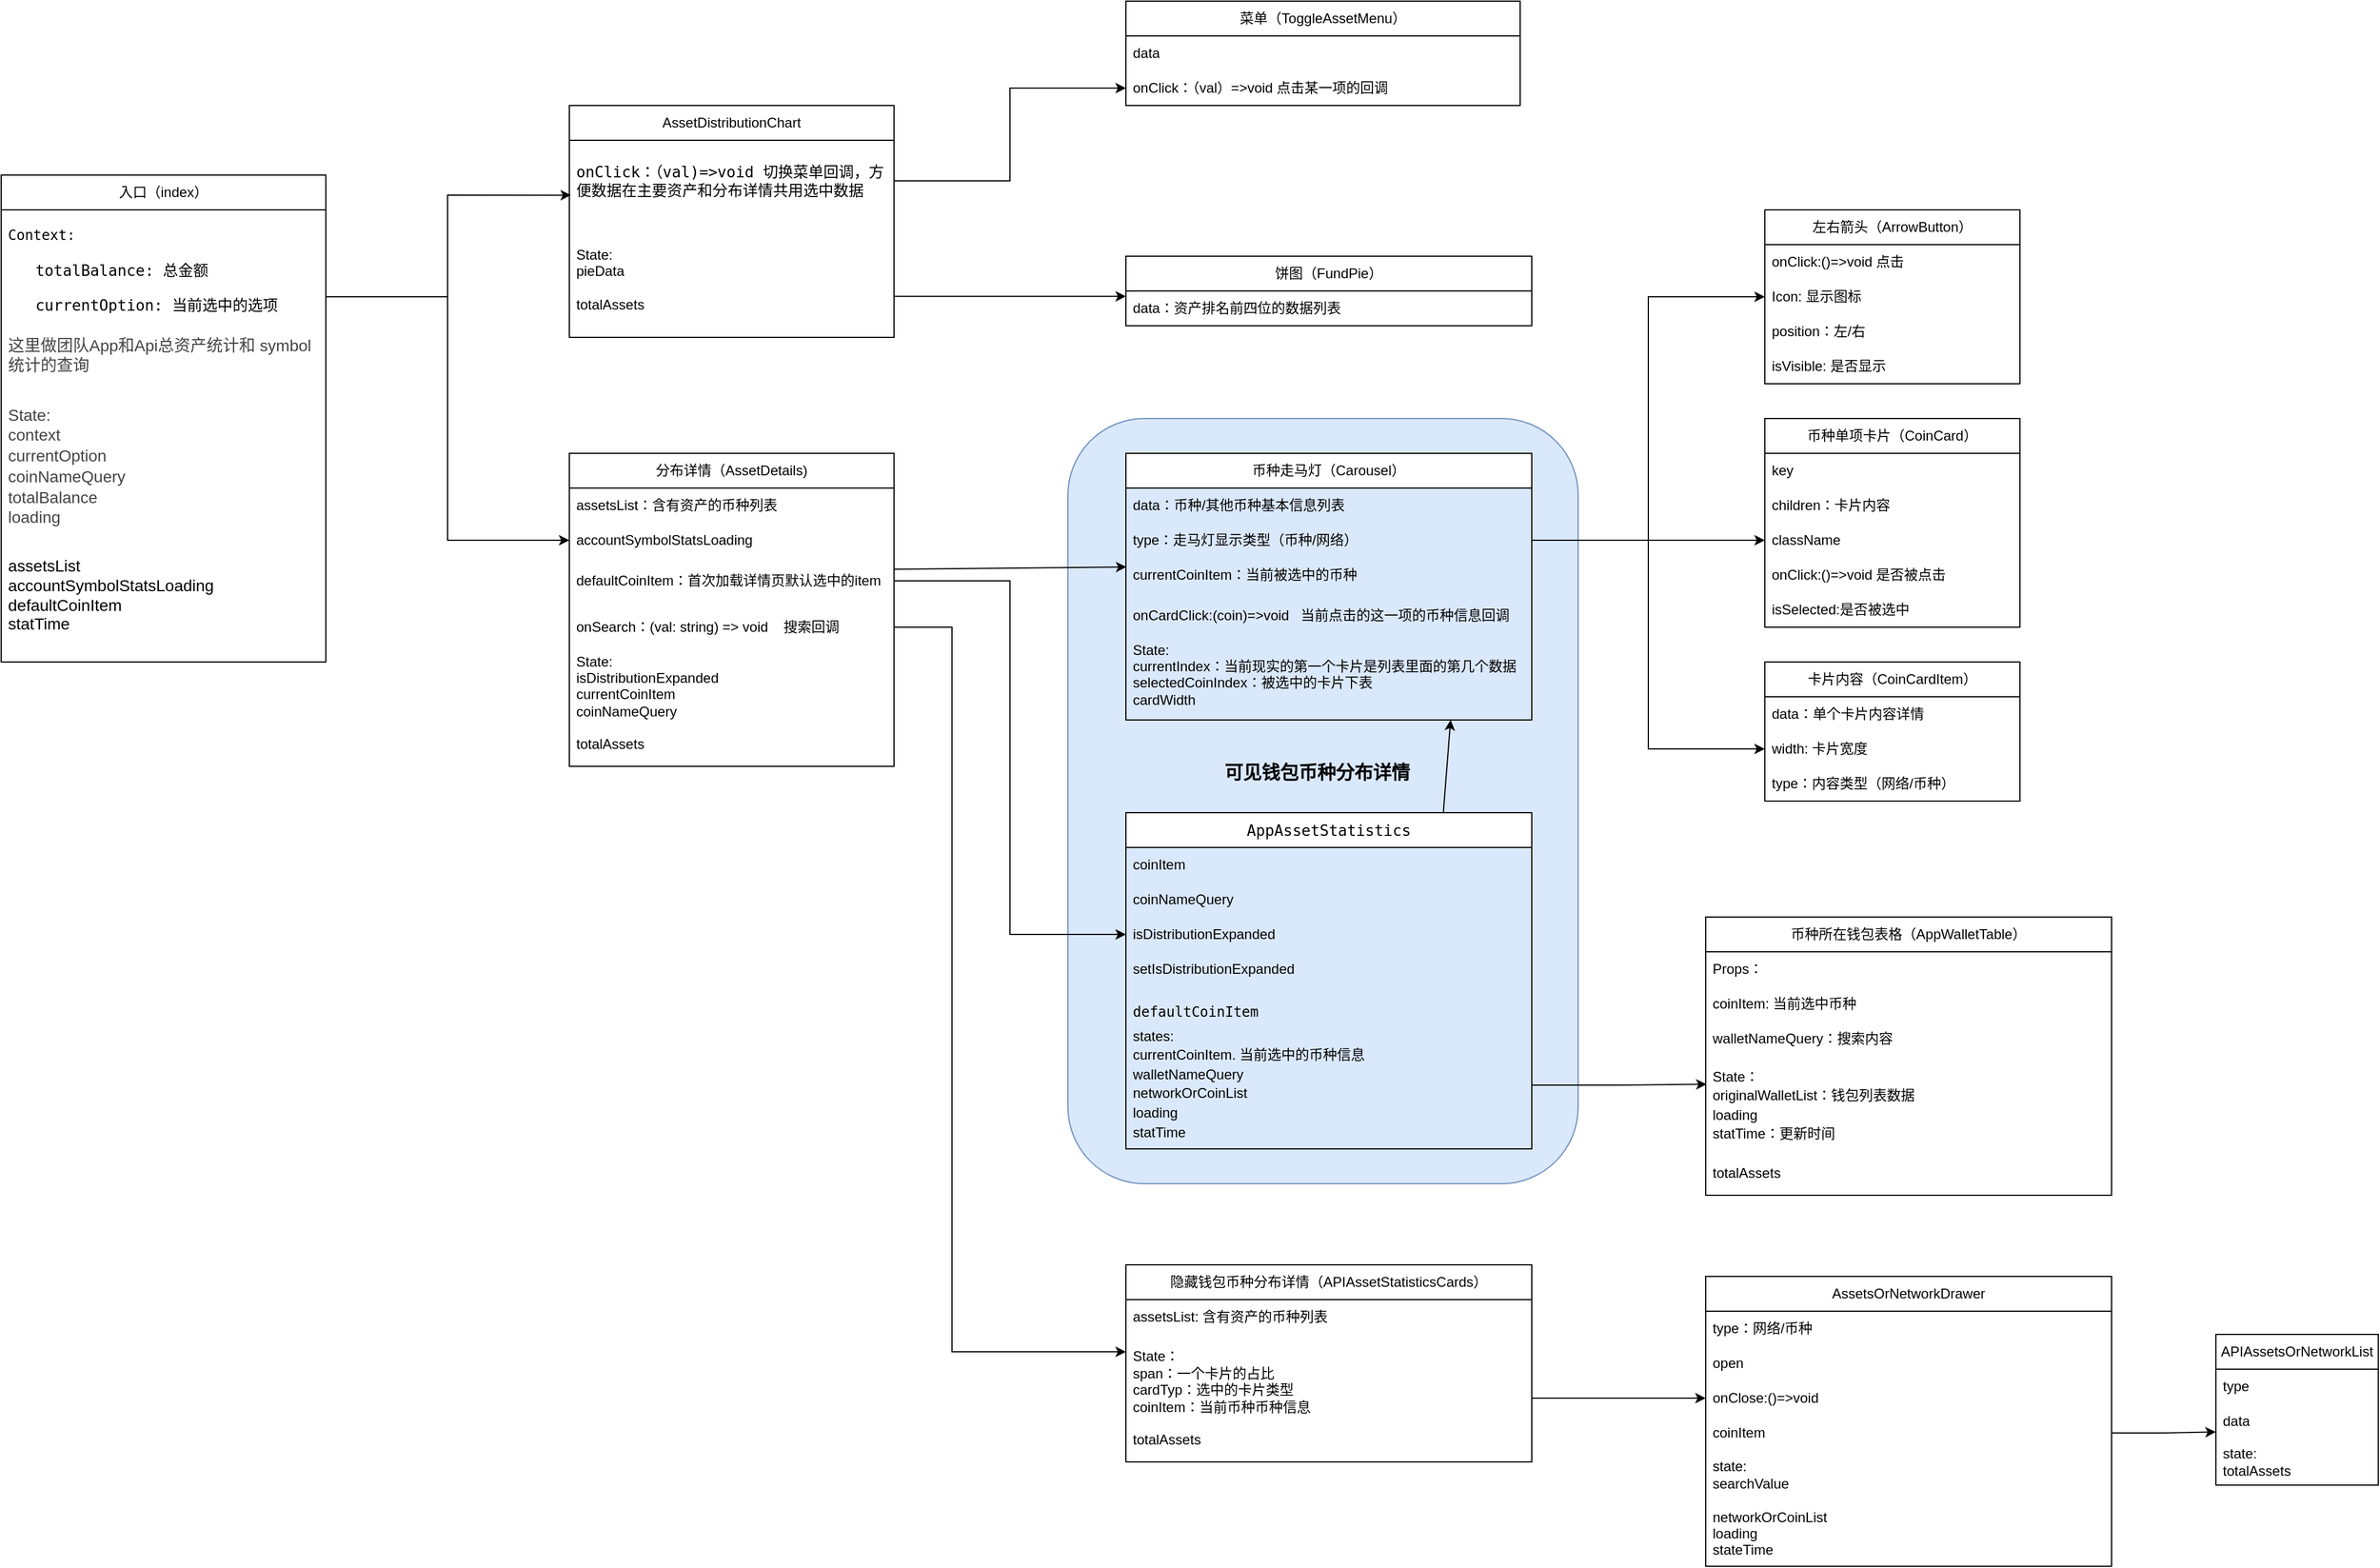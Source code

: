 <mxfile version="25.0.3">
  <diagram name="第 1 页" id="jlFaa8lIrXFHTDskXryA">
    <mxGraphModel dx="1355" dy="1413" grid="1" gridSize="10" guides="1" tooltips="1" connect="1" arrows="1" fold="1" page="1" pageScale="1" pageWidth="827" pageHeight="1169" math="0" shadow="0">
      <root>
        <mxCell id="0" />
        <mxCell id="1" parent="0" />
        <mxCell id="P4U7ozT1BsUMLbKOItGa-80" value="" style="rounded=1;whiteSpace=wrap;html=1;fillColor=#dae8fc;strokeColor=#6c8ebf;movable=0;resizable=0;rotatable=0;deletable=0;editable=0;locked=1;connectable=0;" vertex="1" parent="1">
          <mxGeometry x="640" y="200" width="440" height="660" as="geometry" />
        </mxCell>
        <mxCell id="P4U7ozT1BsUMLbKOItGa-3" value="分布详情（AssetDetails)" style="swimlane;fontStyle=0;childLayout=stackLayout;horizontal=1;startSize=30;horizontalStack=0;resizeParent=1;resizeParentMax=0;resizeLast=0;collapsible=1;marginBottom=0;whiteSpace=wrap;html=1;movable=1;resizable=1;rotatable=1;deletable=1;editable=1;locked=0;connectable=1;" vertex="1" parent="1">
          <mxGeometry x="210" y="230" width="280" height="270" as="geometry" />
        </mxCell>
        <mxCell id="P4U7ozT1BsUMLbKOItGa-4" value="assetsList：含有资产的币种列表" style="text;strokeColor=none;fillColor=none;align=left;verticalAlign=middle;spacingLeft=4;spacingRight=4;overflow=hidden;points=[[0,0.5],[1,0.5]];portConstraint=eastwest;rotatable=1;whiteSpace=wrap;html=1;movable=1;resizable=1;deletable=1;editable=1;locked=0;connectable=1;" vertex="1" parent="P4U7ozT1BsUMLbKOItGa-3">
          <mxGeometry y="30" width="280" height="30" as="geometry" />
        </mxCell>
        <mxCell id="P4U7ozT1BsUMLbKOItGa-5" value="accountSymbolStatsLoading" style="text;strokeColor=none;fillColor=none;align=left;verticalAlign=middle;spacingLeft=4;spacingRight=4;overflow=hidden;points=[[0,0.5],[1,0.5]];portConstraint=eastwest;rotatable=1;whiteSpace=wrap;html=1;movable=1;resizable=1;deletable=1;editable=1;locked=0;connectable=1;" vertex="1" parent="P4U7ozT1BsUMLbKOItGa-3">
          <mxGeometry y="60" width="280" height="30" as="geometry" />
        </mxCell>
        <mxCell id="P4U7ozT1BsUMLbKOItGa-10" value="defaultCoinItem：首次加载详情页默认选中的item" style="text;strokeColor=none;fillColor=none;align=left;verticalAlign=middle;spacingLeft=4;spacingRight=4;overflow=hidden;points=[[0,0.5],[1,0.5]];portConstraint=eastwest;rotatable=1;whiteSpace=wrap;html=1;container=1;movable=1;resizable=1;deletable=1;editable=1;locked=0;connectable=1;" vertex="1" parent="P4U7ozT1BsUMLbKOItGa-3">
          <mxGeometry y="90" width="280" height="40" as="geometry">
            <mxRectangle y="90" width="280" height="30" as="alternateBounds" />
          </mxGeometry>
        </mxCell>
        <mxCell id="P4U7ozT1BsUMLbKOItGa-6" value="onSearch：(val: string) =&amp;gt; void&amp;nbsp; &amp;nbsp; 搜索回调" style="text;strokeColor=none;fillColor=none;align=left;verticalAlign=middle;spacingLeft=4;spacingRight=4;overflow=hidden;points=[[0,0.5],[1,0.5]];portConstraint=eastwest;rotatable=1;whiteSpace=wrap;html=1;movable=1;resizable=1;deletable=1;editable=1;locked=0;connectable=1;" vertex="1" parent="P4U7ozT1BsUMLbKOItGa-3">
          <mxGeometry y="130" width="280" height="40" as="geometry" />
        </mxCell>
        <mxCell id="P4U7ozT1BsUMLbKOItGa-95" value="State:&lt;div&gt;isDistributionExpanded&lt;/div&gt;&lt;div&gt;currentCoinItem&lt;/div&gt;&lt;div&gt;coinNameQuery&lt;/div&gt;&lt;div&gt;&lt;br&gt;&lt;/div&gt;&lt;div&gt;totalAssets&lt;/div&gt;&lt;div&gt;&lt;br&gt;&lt;/div&gt;" style="text;strokeColor=none;fillColor=none;align=left;verticalAlign=middle;spacingLeft=4;spacingRight=4;overflow=hidden;points=[[0,0.5],[1,0.5]];portConstraint=eastwest;rotatable=1;whiteSpace=wrap;html=1;movable=1;resizable=1;deletable=1;editable=1;locked=0;connectable=1;" vertex="1" parent="P4U7ozT1BsUMLbKOItGa-3">
          <mxGeometry y="170" width="280" height="100" as="geometry" />
        </mxCell>
        <mxCell id="P4U7ozT1BsUMLbKOItGa-18" value="币种走马灯（Carousel）" style="swimlane;fontStyle=0;childLayout=stackLayout;horizontal=1;startSize=30;horizontalStack=0;resizeParent=1;resizeParentMax=0;resizeLast=0;collapsible=1;marginBottom=0;whiteSpace=wrap;html=1;movable=0;resizable=0;rotatable=0;deletable=0;editable=0;locked=1;connectable=0;" vertex="1" parent="1">
          <mxGeometry x="690" y="230" width="350" height="230" as="geometry" />
        </mxCell>
        <mxCell id="P4U7ozT1BsUMLbKOItGa-19" value="data：币种/其他币种基本信息列表" style="text;strokeColor=none;fillColor=none;align=left;verticalAlign=middle;spacingLeft=4;spacingRight=4;overflow=hidden;points=[[0,0.5],[1,0.5]];portConstraint=eastwest;rotatable=0;whiteSpace=wrap;html=1;movable=0;resizable=0;deletable=0;editable=0;locked=1;connectable=0;" vertex="1" parent="P4U7ozT1BsUMLbKOItGa-18">
          <mxGeometry y="30" width="350" height="30" as="geometry" />
        </mxCell>
        <mxCell id="P4U7ozT1BsUMLbKOItGa-20" value="type：走马灯显示类型（币种/网络）" style="text;strokeColor=none;fillColor=none;align=left;verticalAlign=middle;spacingLeft=4;spacingRight=4;overflow=hidden;points=[[0,0.5],[1,0.5]];portConstraint=eastwest;rotatable=0;whiteSpace=wrap;html=1;movable=0;resizable=0;deletable=0;editable=0;locked=1;connectable=0;" vertex="1" parent="P4U7ozT1BsUMLbKOItGa-18">
          <mxGeometry y="60" width="350" height="30" as="geometry" />
        </mxCell>
        <mxCell id="P4U7ozT1BsUMLbKOItGa-22" value="currentCoinItem：当前被选中的币种" style="text;strokeColor=none;fillColor=none;align=left;verticalAlign=middle;spacingLeft=4;spacingRight=4;overflow=hidden;points=[[0,0.5],[1,0.5]];portConstraint=eastwest;rotatable=0;whiteSpace=wrap;html=1;movable=0;resizable=0;deletable=0;editable=0;locked=1;connectable=0;" vertex="1" parent="P4U7ozT1BsUMLbKOItGa-18">
          <mxGeometry y="90" width="350" height="30" as="geometry" />
        </mxCell>
        <mxCell id="P4U7ozT1BsUMLbKOItGa-21" value="onCardClick:(coin)=&amp;gt;void&amp;nbsp; &amp;nbsp;当前点击的这一项的币种信息回调" style="text;strokeColor=none;fillColor=none;align=left;verticalAlign=middle;spacingLeft=4;spacingRight=4;overflow=hidden;points=[[0,0.5],[1,0.5]];portConstraint=eastwest;rotatable=0;whiteSpace=wrap;html=1;movable=0;resizable=0;deletable=0;editable=0;locked=1;connectable=0;" vertex="1" parent="P4U7ozT1BsUMLbKOItGa-18">
          <mxGeometry y="120" width="350" height="40" as="geometry" />
        </mxCell>
        <mxCell id="P4U7ozT1BsUMLbKOItGa-88" value="State:&lt;div&gt;currentIndex：当前现实的第一个卡片是列表里面的第几个数据&lt;/div&gt;&lt;div&gt;selectedCoinIndex：被选中的卡片下表&lt;/div&gt;&lt;div&gt;cardWidth&lt;/div&gt;&lt;div&gt;&lt;br&gt;&lt;/div&gt;&lt;div&gt;&lt;br&gt;&lt;/div&gt;" style="text;strokeColor=none;fillColor=none;align=left;verticalAlign=middle;spacingLeft=4;spacingRight=4;overflow=hidden;points=[[0,0.5],[1,0.5]];portConstraint=eastwest;rotatable=0;whiteSpace=wrap;html=1;movable=0;resizable=0;deletable=0;editable=0;locked=1;connectable=0;" vertex="1" parent="P4U7ozT1BsUMLbKOItGa-18">
          <mxGeometry y="160" width="350" height="70" as="geometry" />
        </mxCell>
        <mxCell id="P4U7ozT1BsUMLbKOItGa-23" value="饼图（FundPie）" style="swimlane;fontStyle=0;childLayout=stackLayout;horizontal=1;startSize=30;horizontalStack=0;resizeParent=1;resizeParentMax=0;resizeLast=0;collapsible=1;marginBottom=0;whiteSpace=wrap;html=1;" vertex="1" parent="1">
          <mxGeometry x="690" y="60" width="350" height="60" as="geometry" />
        </mxCell>
        <mxCell id="P4U7ozT1BsUMLbKOItGa-24" value="data：资产排名前四位的数据列表" style="text;strokeColor=none;fillColor=none;align=left;verticalAlign=middle;spacingLeft=4;spacingRight=4;overflow=hidden;points=[[0,0.5],[1,0.5]];portConstraint=eastwest;rotatable=0;whiteSpace=wrap;html=1;" vertex="1" parent="P4U7ozT1BsUMLbKOItGa-23">
          <mxGeometry y="30" width="350" height="30" as="geometry" />
        </mxCell>
        <mxCell id="P4U7ozT1BsUMLbKOItGa-27" value="币种单项卡片（CoinCard）" style="swimlane;fontStyle=0;childLayout=stackLayout;horizontal=1;startSize=30;horizontalStack=0;resizeParent=1;resizeParentMax=0;resizeLast=0;collapsible=1;marginBottom=0;whiteSpace=wrap;html=1;" vertex="1" parent="1">
          <mxGeometry x="1241" y="200" width="220" height="180" as="geometry" />
        </mxCell>
        <mxCell id="P4U7ozT1BsUMLbKOItGa-28" value="key" style="text;strokeColor=none;fillColor=none;align=left;verticalAlign=middle;spacingLeft=4;spacingRight=4;overflow=hidden;points=[[0,0.5],[1,0.5]];portConstraint=eastwest;rotatable=0;whiteSpace=wrap;html=1;" vertex="1" parent="P4U7ozT1BsUMLbKOItGa-27">
          <mxGeometry y="30" width="220" height="30" as="geometry" />
        </mxCell>
        <mxCell id="P4U7ozT1BsUMLbKOItGa-29" value="children：卡片内容" style="text;strokeColor=none;fillColor=none;align=left;verticalAlign=middle;spacingLeft=4;spacingRight=4;overflow=hidden;points=[[0,0.5],[1,0.5]];portConstraint=eastwest;rotatable=0;whiteSpace=wrap;html=1;" vertex="1" parent="P4U7ozT1BsUMLbKOItGa-27">
          <mxGeometry y="60" width="220" height="30" as="geometry" />
        </mxCell>
        <mxCell id="P4U7ozT1BsUMLbKOItGa-30" value="className" style="text;strokeColor=none;fillColor=none;align=left;verticalAlign=middle;spacingLeft=4;spacingRight=4;overflow=hidden;points=[[0,0.5],[1,0.5]];portConstraint=eastwest;rotatable=0;whiteSpace=wrap;html=1;" vertex="1" parent="P4U7ozT1BsUMLbKOItGa-27">
          <mxGeometry y="90" width="220" height="30" as="geometry" />
        </mxCell>
        <mxCell id="P4U7ozT1BsUMLbKOItGa-31" value="onClick:()=&amp;gt;void 是否被点击" style="text;strokeColor=none;fillColor=none;align=left;verticalAlign=middle;spacingLeft=4;spacingRight=4;overflow=hidden;points=[[0,0.5],[1,0.5]];portConstraint=eastwest;rotatable=0;whiteSpace=wrap;html=1;" vertex="1" parent="P4U7ozT1BsUMLbKOItGa-27">
          <mxGeometry y="120" width="220" height="30" as="geometry" />
        </mxCell>
        <mxCell id="P4U7ozT1BsUMLbKOItGa-32" value="isSelected:是否被选中" style="text;strokeColor=none;fillColor=none;align=left;verticalAlign=middle;spacingLeft=4;spacingRight=4;overflow=hidden;points=[[0,0.5],[1,0.5]];portConstraint=eastwest;rotatable=0;whiteSpace=wrap;html=1;" vertex="1" parent="P4U7ozT1BsUMLbKOItGa-27">
          <mxGeometry y="150" width="220" height="30" as="geometry" />
        </mxCell>
        <mxCell id="P4U7ozT1BsUMLbKOItGa-33" value="卡片内容（CoinCardItem）" style="swimlane;fontStyle=0;childLayout=stackLayout;horizontal=1;startSize=30;horizontalStack=0;resizeParent=1;resizeParentMax=0;resizeLast=0;collapsible=1;marginBottom=0;whiteSpace=wrap;html=1;" vertex="1" parent="1">
          <mxGeometry x="1241" y="410" width="220" height="120" as="geometry" />
        </mxCell>
        <mxCell id="P4U7ozT1BsUMLbKOItGa-34" value="data：单个卡片内容详情" style="text;strokeColor=none;fillColor=none;align=left;verticalAlign=middle;spacingLeft=4;spacingRight=4;overflow=hidden;points=[[0,0.5],[1,0.5]];portConstraint=eastwest;rotatable=0;whiteSpace=wrap;html=1;" vertex="1" parent="P4U7ozT1BsUMLbKOItGa-33">
          <mxGeometry y="30" width="220" height="30" as="geometry" />
        </mxCell>
        <mxCell id="P4U7ozT1BsUMLbKOItGa-35" value="width: 卡片宽度" style="text;strokeColor=none;fillColor=none;align=left;verticalAlign=middle;spacingLeft=4;spacingRight=4;overflow=hidden;points=[[0,0.5],[1,0.5]];portConstraint=eastwest;rotatable=0;whiteSpace=wrap;html=1;" vertex="1" parent="P4U7ozT1BsUMLbKOItGa-33">
          <mxGeometry y="60" width="220" height="30" as="geometry" />
        </mxCell>
        <mxCell id="P4U7ozT1BsUMLbKOItGa-36" value="type：内容类型（网络/币种）" style="text;strokeColor=none;fillColor=none;align=left;verticalAlign=middle;spacingLeft=4;spacingRight=4;overflow=hidden;points=[[0,0.5],[1,0.5]];portConstraint=eastwest;rotatable=0;whiteSpace=wrap;html=1;" vertex="1" parent="P4U7ozT1BsUMLbKOItGa-33">
          <mxGeometry y="90" width="220" height="30" as="geometry" />
        </mxCell>
        <mxCell id="P4U7ozT1BsUMLbKOItGa-37" value="左右箭头（ArrowButton）" style="swimlane;fontStyle=0;childLayout=stackLayout;horizontal=1;startSize=30;horizontalStack=0;resizeParent=1;resizeParentMax=0;resizeLast=0;collapsible=1;marginBottom=0;whiteSpace=wrap;html=1;" vertex="1" parent="1">
          <mxGeometry x="1241" y="20" width="220" height="150" as="geometry" />
        </mxCell>
        <mxCell id="P4U7ozT1BsUMLbKOItGa-38" value="onClick:()=&amp;gt;void 点击" style="text;strokeColor=none;fillColor=none;align=left;verticalAlign=middle;spacingLeft=4;spacingRight=4;overflow=hidden;points=[[0,0.5],[1,0.5]];portConstraint=eastwest;rotatable=0;whiteSpace=wrap;html=1;" vertex="1" parent="P4U7ozT1BsUMLbKOItGa-37">
          <mxGeometry y="30" width="220" height="30" as="geometry" />
        </mxCell>
        <mxCell id="P4U7ozT1BsUMLbKOItGa-39" value="Icon: 显示图标" style="text;strokeColor=none;fillColor=none;align=left;verticalAlign=middle;spacingLeft=4;spacingRight=4;overflow=hidden;points=[[0,0.5],[1,0.5]];portConstraint=eastwest;rotatable=0;whiteSpace=wrap;html=1;" vertex="1" parent="P4U7ozT1BsUMLbKOItGa-37">
          <mxGeometry y="60" width="220" height="30" as="geometry" />
        </mxCell>
        <mxCell id="P4U7ozT1BsUMLbKOItGa-40" value="position：左/右" style="text;strokeColor=none;fillColor=none;align=left;verticalAlign=middle;spacingLeft=4;spacingRight=4;overflow=hidden;points=[[0,0.5],[1,0.5]];portConstraint=eastwest;rotatable=0;whiteSpace=wrap;html=1;" vertex="1" parent="P4U7ozT1BsUMLbKOItGa-37">
          <mxGeometry y="90" width="220" height="30" as="geometry" />
        </mxCell>
        <mxCell id="P4U7ozT1BsUMLbKOItGa-41" value="isVisible: 是否显示" style="text;strokeColor=none;fillColor=none;align=left;verticalAlign=middle;spacingLeft=4;spacingRight=4;overflow=hidden;points=[[0,0.5],[1,0.5]];portConstraint=eastwest;rotatable=0;whiteSpace=wrap;html=1;" vertex="1" parent="P4U7ozT1BsUMLbKOItGa-37">
          <mxGeometry y="120" width="220" height="30" as="geometry" />
        </mxCell>
        <mxCell id="P4U7ozT1BsUMLbKOItGa-43" style="edgeStyle=orthogonalEdgeStyle;rounded=0;orthogonalLoop=1;jettySize=auto;html=1;entryX=0;entryY=0.5;entryDx=0;entryDy=0;" edge="1" parent="1">
          <mxGeometry relative="1" as="geometry">
            <mxPoint x="490" y="94.63" as="sourcePoint" />
            <mxPoint x="690" y="94.63" as="targetPoint" />
          </mxGeometry>
        </mxCell>
        <mxCell id="P4U7ozT1BsUMLbKOItGa-44" value="" style="endArrow=classic;html=1;rounded=0;entryX=0.001;entryY=0.267;entryDx=0;entryDy=0;entryPerimeter=0;" edge="1" parent="1" target="P4U7ozT1BsUMLbKOItGa-22">
          <mxGeometry width="50" height="50" relative="1" as="geometry">
            <mxPoint x="490" y="330" as="sourcePoint" />
            <mxPoint x="570" y="300" as="targetPoint" />
          </mxGeometry>
        </mxCell>
        <mxCell id="P4U7ozT1BsUMLbKOItGa-45" value="币种所在钱包表格（AppWalletTable）" style="swimlane;fontStyle=0;childLayout=stackLayout;horizontal=1;startSize=30;horizontalStack=0;resizeParent=1;resizeParentMax=0;resizeLast=0;collapsible=1;marginBottom=0;whiteSpace=wrap;html=1;movable=1;resizable=1;rotatable=1;deletable=1;editable=1;locked=0;connectable=1;" vertex="1" parent="1">
          <mxGeometry x="1190" y="630" width="350" height="240" as="geometry" />
        </mxCell>
        <mxCell id="P4U7ozT1BsUMLbKOItGa-84" value="Props：" style="text;strokeColor=none;fillColor=none;align=left;verticalAlign=middle;spacingLeft=4;spacingRight=4;overflow=hidden;points=[[0,0.5],[1,0.5]];portConstraint=eastwest;rotatable=1;whiteSpace=wrap;html=1;movable=1;resizable=1;deletable=1;editable=1;locked=0;connectable=1;" vertex="1" parent="P4U7ozT1BsUMLbKOItGa-45">
          <mxGeometry y="30" width="350" height="30" as="geometry" />
        </mxCell>
        <mxCell id="P4U7ozT1BsUMLbKOItGa-46" value="coinItem: 当前选中币种" style="text;strokeColor=none;fillColor=none;align=left;verticalAlign=middle;spacingLeft=4;spacingRight=4;overflow=hidden;points=[[0,0.5],[1,0.5]];portConstraint=eastwest;rotatable=1;whiteSpace=wrap;html=1;movable=1;resizable=1;deletable=1;editable=1;locked=0;connectable=1;" vertex="1" parent="P4U7ozT1BsUMLbKOItGa-45">
          <mxGeometry y="60" width="350" height="30" as="geometry" />
        </mxCell>
        <mxCell id="P4U7ozT1BsUMLbKOItGa-47" value="walletNameQuery：搜索内容" style="text;strokeColor=none;fillColor=none;align=left;verticalAlign=middle;spacingLeft=4;spacingRight=4;overflow=hidden;points=[[0,0.5],[1,0.5]];portConstraint=eastwest;rotatable=1;whiteSpace=wrap;html=1;movable=1;resizable=1;deletable=1;editable=1;locked=0;connectable=1;" vertex="1" parent="P4U7ozT1BsUMLbKOItGa-45">
          <mxGeometry y="90" width="350" height="30" as="geometry" />
        </mxCell>
        <mxCell id="P4U7ozT1BsUMLbKOItGa-83" value="State：&lt;div style=&quot;line-height: 140%;&quot;&gt;originalWalletList：钱包列表数据&lt;/div&gt;&lt;div style=&quot;line-height: 140%;&quot;&gt;loading&lt;/div&gt;&lt;div style=&quot;line-height: 140%;&quot;&gt;statTime：更新时间&lt;/div&gt;&lt;div style=&quot;line-height: 140%;&quot;&gt;&lt;br&gt;&lt;/div&gt;&lt;div style=&quot;line-height: 140%;&quot;&gt;totalAssets&lt;/div&gt;" style="text;strokeColor=none;fillColor=none;align=left;verticalAlign=middle;spacingLeft=4;spacingRight=4;overflow=hidden;points=[[0,0.5],[1,0.5]];portConstraint=eastwest;rotatable=1;whiteSpace=wrap;html=1;movable=1;resizable=1;deletable=1;editable=1;locked=0;connectable=1;" vertex="1" parent="P4U7ozT1BsUMLbKOItGa-45">
          <mxGeometry y="120" width="350" height="120" as="geometry" />
        </mxCell>
        <mxCell id="P4U7ozT1BsUMLbKOItGa-49" value="菜单（ToggleAssetMenu）" style="swimlane;fontStyle=0;childLayout=stackLayout;horizontal=1;startSize=30;horizontalStack=0;resizeParent=1;resizeParentMax=0;resizeLast=0;collapsible=1;marginBottom=0;whiteSpace=wrap;html=1;" vertex="1" parent="1">
          <mxGeometry x="690" y="-160" width="340" height="90" as="geometry" />
        </mxCell>
        <mxCell id="P4U7ozT1BsUMLbKOItGa-50" value="data" style="text;strokeColor=none;fillColor=none;align=left;verticalAlign=middle;spacingLeft=4;spacingRight=4;overflow=hidden;points=[[0,0.5],[1,0.5]];portConstraint=eastwest;rotatable=0;whiteSpace=wrap;html=1;" vertex="1" parent="P4U7ozT1BsUMLbKOItGa-49">
          <mxGeometry y="30" width="340" height="30" as="geometry" />
        </mxCell>
        <mxCell id="P4U7ozT1BsUMLbKOItGa-52" value="onClick：（val）=&amp;gt;void 点击某一项的回调" style="text;strokeColor=none;fillColor=none;align=left;verticalAlign=middle;spacingLeft=4;spacingRight=4;overflow=hidden;points=[[0,0.5],[1,0.5]];portConstraint=eastwest;rotatable=0;whiteSpace=wrap;html=1;" vertex="1" parent="P4U7ozT1BsUMLbKOItGa-49">
          <mxGeometry y="60" width="340" height="30" as="geometry" />
        </mxCell>
        <mxCell id="P4U7ozT1BsUMLbKOItGa-56" value="入口（index）" style="swimlane;fontStyle=0;childLayout=stackLayout;horizontal=1;startSize=30;horizontalStack=0;resizeParent=1;resizeParentMax=0;resizeLast=0;collapsible=1;marginBottom=0;whiteSpace=wrap;html=1;" vertex="1" parent="1">
          <mxGeometry x="-280" y="-10" width="280" height="420" as="geometry" />
        </mxCell>
        <mxCell id="P4U7ozT1BsUMLbKOItGa-57" value="&lt;pre style=&quot;text-align: center;&quot;&gt;Context:&lt;/pre&gt;" style="text;strokeColor=none;fillColor=none;align=left;verticalAlign=middle;spacingLeft=4;spacingRight=4;overflow=hidden;points=[[0,0.5],[1,0.5]];portConstraint=eastwest;rotatable=0;whiteSpace=wrap;html=1;" vertex="1" parent="P4U7ozT1BsUMLbKOItGa-56">
          <mxGeometry y="30" width="280" height="30" as="geometry" />
        </mxCell>
        <mxCell id="P4U7ozT1BsUMLbKOItGa-58" value="&lt;pre style=&quot;text-align: center;&quot;&gt;&lt;font face=&quot;JetBrains Mono, monospace&quot;&gt;&lt;span style=&quot;font-size: 13.067px;&quot;&gt;   totalBalance: 总金额&lt;/span&gt;&lt;/font&gt;&lt;/pre&gt;" style="text;strokeColor=none;fillColor=none;align=left;verticalAlign=middle;spacingLeft=4;spacingRight=4;overflow=hidden;points=[[0,0.5],[1,0.5]];portConstraint=eastwest;rotatable=0;whiteSpace=wrap;html=1;" vertex="1" parent="P4U7ozT1BsUMLbKOItGa-56">
          <mxGeometry y="60" width="280" height="30" as="geometry" />
        </mxCell>
        <mxCell id="P4U7ozT1BsUMLbKOItGa-64" value="&lt;pre style=&quot;text-align: center;&quot;&gt;&lt;font face=&quot;JetBrains Mono, monospace&quot;&gt;&lt;span style=&quot;font-size: 13.067px;&quot;&gt;   currentOption: 当前选中的选项&lt;/span&gt;&lt;/font&gt;&lt;/pre&gt;" style="text;strokeColor=none;fillColor=none;align=left;verticalAlign=middle;spacingLeft=4;spacingRight=4;overflow=hidden;points=[[0,0.5],[1,0.5]];portConstraint=eastwest;rotatable=0;whiteSpace=wrap;html=1;" vertex="1" parent="P4U7ozT1BsUMLbKOItGa-56">
          <mxGeometry y="90" width="280" height="30" as="geometry" />
        </mxCell>
        <mxCell id="P4U7ozT1BsUMLbKOItGa-59" value="&lt;p&gt;&lt;font style=&quot;font-size: 14px;&quot;&gt;&lt;span id=&quot;docs-internal-guid-6445ed89-7fff-29d2-e388-d4f5b30f36d2&quot;&gt;&lt;span style=&quot;font-family: Arial, sans-serif; color: rgb(67, 67, 67); background-color: transparent; font-variant-numeric: normal; font-variant-east-asian: normal; font-variant-alternates: normal; font-variant-position: normal; font-variant-emoji: normal; vertical-align: baseline; white-space-collapse: preserve;&quot;&gt;&lt;font style=&quot;&quot;&gt;这里做团队App和Api总资产统计和&lt;/font&gt;&lt;/span&gt;&lt;/span&gt;&lt;span style=&quot;background-color: transparent; color: rgb(67, 67, 67); font-family: Arial, sans-serif; white-space-collapse: preserve;&quot;&gt;&amp;nbsp;symbol 统计的查询&lt;/span&gt;&lt;/font&gt;&lt;/p&gt;" style="text;strokeColor=none;fillColor=none;align=left;verticalAlign=middle;spacingLeft=4;spacingRight=4;overflow=hidden;points=[[0,0.5],[1,0.5]];portConstraint=eastwest;rotatable=0;whiteSpace=wrap;html=1;" vertex="1" parent="P4U7ozT1BsUMLbKOItGa-56">
          <mxGeometry y="120" width="280" height="70" as="geometry" />
        </mxCell>
        <mxCell id="P4U7ozT1BsUMLbKOItGa-103" value="&lt;p style=&quot;line-height: 40%;&quot;&gt;&lt;font style=&quot;font-size: 14px; line-height: 40%;&quot; face=&quot;Arial, sans-serif&quot; color=&quot;#434343&quot;&gt;&lt;span style=&quot;white-space-collapse: preserve;&quot;&gt;State:&lt;/span&gt;&lt;/font&gt;&lt;/p&gt;&lt;p style=&quot;line-height: 40%;&quot;&gt;&lt;font style=&quot;font-size: 14px; line-height: 40%;&quot; face=&quot;Arial, sans-serif&quot; color=&quot;#434343&quot;&gt;&lt;span style=&quot;white-space-collapse: preserve;&quot;&gt;context&lt;/span&gt;&lt;/font&gt;&lt;/p&gt;&lt;p style=&quot;line-height: 40%;&quot;&gt;&lt;font style=&quot;font-size: 14px; line-height: 40%;&quot; face=&quot;Arial, sans-serif&quot; color=&quot;#434343&quot;&gt;&lt;span style=&quot;white-space-collapse: preserve;&quot;&gt;currentOption&lt;/span&gt;&lt;/font&gt;&lt;/p&gt;&lt;p style=&quot;line-height: 40%;&quot;&gt;&lt;font style=&quot;font-size: 14px; line-height: 40%;&quot; face=&quot;Arial, sans-serif&quot; color=&quot;#434343&quot;&gt;&lt;span style=&quot;white-space-collapse: preserve;&quot;&gt;coinNameQuery&lt;/span&gt;&lt;/font&gt;&lt;/p&gt;&lt;p style=&quot;line-height: 40%;&quot;&gt;&lt;font style=&quot;font-size: 14px; line-height: 40%;&quot; face=&quot;Arial, sans-serif&quot; color=&quot;#434343&quot;&gt;&lt;span style=&quot;white-space-collapse: preserve;&quot;&gt;totalBalance&lt;/span&gt;&lt;/font&gt;&lt;/p&gt;&lt;p style=&quot;line-height: 40%;&quot;&gt;&lt;font style=&quot;line-height: 40%; font-size: 14px;&quot; face=&quot;Arial, sans-serif&quot; color=&quot;#434343&quot;&gt;&lt;span style=&quot;white-space-collapse: preserve;&quot;&gt;loading&lt;/span&gt;&lt;/font&gt;&lt;/p&gt;&lt;p style=&quot;line-height: 40%;&quot;&gt;&lt;font style=&quot;font-size: 14px;&quot;&gt;&lt;br&gt;&lt;/font&gt;&lt;/p&gt;&lt;div&gt;&lt;font style=&quot;font-size: 14px;&quot;&gt;assetsList&lt;/font&gt;&lt;/div&gt;&lt;div&gt;&lt;font style=&quot;font-size: 14px;&quot;&gt;accountSymbolStatsLoading&lt;/font&gt;&lt;/div&gt;&lt;div&gt;&lt;font style=&quot;font-size: 14px;&quot;&gt;defaultCoinItem&lt;/font&gt;&lt;/div&gt;&lt;div&gt;&lt;span style=&quot;font-size: 14px; background-color: initial;&quot;&gt;statTime&lt;/span&gt;&lt;/div&gt;&lt;p style=&quot;line-height: 40%;&quot;&gt;&lt;font style=&quot;font-size: 14px; line-height: 40%;&quot;&gt;&lt;span style=&quot;color: rgba(0, 0, 0, 0); font-family: monospace; text-wrap-mode: nowrap;&quot;&gt;%3CmxGraphModel%3E%3Croot%3E%3CmxCell%20id%3D%220%22%2F%3E%3CmxCell%20id%3D%221%22%20parent%3D%220%22%2F%3E%3CmxCell%20id%3D%222%22%20value%3D%22%E5%85%A5%E5%8F%A3%EF%BC%88index%EF%BC%89%22%20style%3D%22swimlane%3BfontStyle%3D0%3BchildLayout%3DstackLayout%3Bhorizontal%3D1%3BstartSize%3D30%3BhorizontalStack%3D0%3BresizeParent%3D1%3BresizeParentMax%3D0%3BresizeLast%3D0%3Bcollapsible%3D1%3BmarginBottom%3D0%3BwhiteSpace%3Dwrap%3Bhtml%3D1%3B%22%20vertex%3D%221%22%20parent%3D%221%22%3E%3CmxGeometry%20x%3D%22-280%22%20y%3D%22130%22%20width%3D%22280%22%20height%3D%22340%22%20as%3D%22geometry%22%2F%3E%3C%2FmxCell%3E%3CmxCell%20id%3D%223%22%20value%3D%22%26lt%3Bpre%20style%3D%26quot%3Btext-align%3A%20center%3B%26quot%3B%26gt%3BContext%3A%26lt%3B%2Fpre%26gt%3B%22%20style%3D%22text%3BstrokeColor%3Dnone%3BfillColor%3Dnone%3Balign%3Dleft%3BverticalAlign%3Dmiddle%3BspacingLeft%3D4%3BspacingRight%3D4%3Boverflow%3Dhidden%3Bpoints%3D%5B%5B0%2C0.5%5D%2C%5B1%2C0.5%5D%5D%3BportConstraint%3Deastwest%3Brotatable%3D0%3BwhiteSpace%3Dwrap%3Bhtml%3D1%3B%22%20vertex%3D%221%22%20parent%3D%222%22%3E%3CmxGeometry%20y%3D%2230%22%20width%3D%22280%22%20height%3D%2230%22%20as%3D%22geometry%22%2F%3E%3C%2FmxCell%3E%3CmxCell%20id%3D%224%22%20value%3D%22%26lt%3Bpre%20style%3D%26quot%3Btext-align%3A%20center%3B%26quot%3B%26gt%3B%26lt%3Bfont%20face%3D%26quot%3BJetBrains%20Mono%2C%20monospace%26quot%3B%26gt%3B%26lt%3Bspan%20style%3D%26quot%3Bfont-size%3A%2013.067px%3B%26quot%3B%26gt%3B%20%20%20%20%20totalBalance%3A%20%E6%80%BB%E9%87%91%E9%A2%9D%26lt%3B%2Fspan%26gt%3B%26lt%3B%2Ffont%26gt%3B%26lt%3B%2Fpre%26gt%3B%22%20style%3D%22text%3BstrokeColor%3Dnone%3BfillColor%3Dnone%3Balign%3Dleft%3BverticalAlign%3Dmiddle%3BspacingLeft%3D4%3BspacingRight%3D4%3Boverflow%3Dhidden%3Bpoints%3D%5B%5B0%2C0.5%5D%2C%5B1%2C0.5%5D%5D%3BportConstraint%3Deastwest%3Brotatable%3D0%3BwhiteSpace%3Dwrap%3Bhtml%3D1%3B%22%20vertex%3D%221%22%20parent%3D%222%22%3E%3CmxGeometry%20y%3D%2260%22%20width%3D%22280%22%20height%3D%2230%22%20as%3D%22geometry%22%2F%3E%3C%2FmxCell%3E%3CmxCell%20id%3D%225%22%20value%3D%22%26lt%3Bpre%20style%3D%26quot%3Btext-align%3A%20center%3B%26quot%3B%26gt%3B%26lt%3Bfont%20face%3D%26quot%3BJetBrains%20Mono%2C%20monospace%26quot%3B%26gt%3B%26lt%3Bspan%20style%3D%26quot%3Bfont-size%3A%2013.067px%3B%26quot%3B%26gt%3B%20%20%20%20%20accountType%3A%20%E5%BD%93%E5%89%8D%E9%80%89%E4%B8%AD%E7%9A%84%E9%92%B1%E5%8C%85%E7%B1%BB%E5%9E%8B%26lt%3B%2Fspan%26gt%3B%26lt%3B%2Ffont%26gt%3B%26lt%3B%2Fpre%26gt%3B%22%20style%3D%22text%3BstrokeColor%3Dnone%3BfillColor%3Dnone%3Balign%3Dleft%3BverticalAlign%3Dmiddle%3BspacingLeft%3D4%3BspacingRight%3D4%3Boverflow%3Dhidden%3Bpoints%3D%5B%5B0%2C0.5%5D%2C%5B1%2C0.5%5D%5D%3BportConstraint%3Deastwest%3Brotatable%3D0%3BwhiteSpace%3Dwrap%3Bhtml%3D1%3B%22%20vertex%3D%221%22%20parent%3D%222%22%3E%3CmxGeometry%20y%3D%2290%22%20width%3D%22280%22%20height%3D%2230%22%20as%3D%22geometry%22%2F%3E%3C%2FmxCell%3E%3CmxCell%20id%3D%226%22%20value%3D%22%26lt%3Bp%26gt%3B%26lt%3Bfont%20style%3D%26quot%3Bfont-size%3A%2014px%3B%26quot%3B%26gt%3B%26lt%3Bspan%20id%3D%26quot%3Bdocs-internal-guid-6445ed89-7fff-29d2-e388-d4f5b30f36d2%26quot%3B%26gt%3B%26lt%3Bspan%20style%3D%26quot%3Bfont-family%3A%20Arial%2C%20sans-serif%3B%20color%3A%20rgb(67%2C%2067%2C%2067)%3B%20background-color%3A%20transparent%3B%20font-variant-numeric%3A%20normal%3B%20font-variant-east-asian%3A%20normal%3B%20font-variant-alternates%3A%20normal%3B%20font-variant-position%3A%20normal%3B%20font-variant-emoji%3A%20normal%3B%20vertical-align%3A%20baseline%3B%20white-space-collapse%3A%20preserve%3B%26quot%3B%26gt%3B%26lt%3Bfont%20style%3D%26quot%3B%26quot%3B%26gt%3B%E8%BF%99%E9%87%8C%E5%81%9A%E5%9B%A2%E9%98%9FApp%E5%92%8CApi%E6%80%BB%E8%B5%84%E4%BA%A7%E7%BB%9F%E8%AE%A1%E5%92%8C%26lt%3B%2Ffont%26gt%3B%26lt%3B%2Fspan%26gt%3B%26lt%3B%2Fspan%26gt%3B%26lt%3Bspan%20style%3D%26quot%3Bbackground-color%3A%20transparent%3B%20color%3A%20rgb(67%2C%2067%2C%2067)%3B%20font-family%3A%20Arial%2C%20sans-serif%3B%20white-space-collapse%3A%20preserve%3B%26quot%3B%26gt%3B%26amp%3Bnbsp%3Bsymbol%20%E7%BB%9F%E8%AE%A1%E7%9A%84%E6%9F%A5%E8%AF%A2%26lt%3B%2Fspan%26gt%3B%26lt%3B%2Ffont%26gt%3B%26lt%3B%2Fp%26gt%3B%22%20style%3D%22text%3BstrokeColor%3Dnone%3BfillColor%3Dnone%3Balign%3Dleft%3BverticalAlign%3Dmiddle%3BspacingLeft%3D4%3BspacingRight%3D4%3Boverflow%3Dhidden%3Bpoints%3D%5B%5B0%2C0.5%5D%2C%5B1%2C0.5%5D%5D%3BportConstraint%3Deastwest%3Brotatable%3D0%3BwhiteSpace%3Dwrap%3Bhtml%3D1%3B%22%20vertex%3D%221%22%20parent%3D%222%22%3E%3CmxGeometry%20y%3D%22120%22%20width%3D%22280%22%20height%3D%2270%22%20as%3D%22geometry%22%2F%3E%3C%2FmxCell%3E%3CmxCell%20id%3D%227%22%20value%3D%22%26lt%3Bp%26gt%3B%26lt%3Bfont%20face%3D%26quot%3BArial%2C%20sans-serif%26quot%3B%20color%3D%26quot%3B%23434343%26quot%3B%26gt%3B%26lt%3Bspan%20style%3D%26quot%3Bfont-size%3A%2014px%3B%20white-space-collapse%3A%20preserve%3B%26quot%3B%26gt%3BState%3A%26lt%3B%2Fspan%26gt%3B%26lt%3B%2Ffont%26gt%3B%26lt%3B%2Fp%26gt%3B%26lt%3Bp%26gt%3B%26lt%3Bfont%20face%3D%26quot%3BArial%2C%20sans-serif%26quot%3B%20color%3D%26quot%3B%23434343%26quot%3B%26gt%3B%26lt%3Bspan%20style%3D%26quot%3Bfont-size%3A%2014px%3B%20white-space-collapse%3A%20preserve%3B%26quot%3B%26gt%3Bcontext%26lt%3B%2Fspan%26gt%3B%26lt%3B%2Ffont%26gt%3B%26lt%3B%2Fp%26gt%3B%26lt%3Bp%26gt%3B%26lt%3Bfont%20face%3D%26quot%3BArial%2C%20sans-serif%26quot%3B%20color%3D%26quot%3B%23434343%26quot%3B%26gt%3B%26lt%3Bspan%20style%3D%26quot%3Bfont-size%3A%2014px%3B%20white-space-collapse%3A%20preserve%3B%26quot%3B%26gt%3BcurrentOption%26lt%3B%2Fspan%26gt%3B%26lt%3B%2Ffont%26gt%3B%26lt%3B%2Fp%26gt%3B%26lt%3Bp%26gt%3B%26lt%3Bfont%20face%3D%26quot%3BArial%2C%20sans-serif%26quot%3B%20color%3D%26quot%3B%23434343%26quot%3B%26gt%3B%26lt%3Bspan%20style%3D%26quot%3Bfont-size%3A%2014px%3B%20white-space-collapse%3A%20preserve%3B%26quot%3B%26gt%3BcoinNameQuery%26lt%3B%2Fspan%26gt%3B%26lt%3B%2Ffont%26gt%3B%26lt%3B%2Fp%26gt%3B%26lt%3Bp%26gt%3B%26lt%3Bfont%20face%3D%26quot%3BArial%2C%20sans-serif%26quot%3B%20color%3D%26quot%3B%23434343%26quot%3B%26gt%3B%26lt%3Bspan%20style%3D%26quot%3Bfont-size%3A%2014px%3B%20white-space-collapse%3A%20preserve%3B%26quot%3B%26gt%3B%26lt%3Bbr%26gt%3B%26lt%3B%2Fspan%26gt%3B%26lt%3B%2Ffont%26gt%3B%26lt%3B%2Fp%26gt%3B%22%20style%3D%22text%3BstrokeColor%3Dnone%3BfillColor%3Dnone%3Balign%3Dleft%3BverticalAlign%3Dmiddle%3BspacingLeft%3D4%3BspacingRight%3D4%3Boverflow%3Dhidden%3Bpoints%3D%5B%5B0%2C0.5%5D%2C%5B1%2C0.5%5D%5D%3BportConstraint%3Deastwest%3Brotatable%3D0%3BwhiteSpace%3Dwrap%3Bhtml%3D1%3B%22%20vertex%3D%221%22%20parent%3D%222%22%3E%3CmxGeometry%20y%3D%22190%22%20width%3D%22280%22%20height%3D%22150%22%20as%3D%22geometry%22%2F%3E%3C%2FmxCell%3E%3C%2Froot%3E%3C%2FmxGraphModel%3E&lt;/span&gt;&lt;font face=&quot;Arial, sans-serif&quot; color=&quot;#434343&quot;&gt;&lt;span style=&quot;white-space-collapse: preserve;&quot;&gt;&lt;/span&gt;&lt;/font&gt;&lt;span style=&quot;color: rgba(0, 0, 0, 0); font-family: monospace; text-wrap-mode: nowrap; background-color: initial;&quot;&gt;%3CmxGraphModel%3E%3Croot%3E%3CmxCell%20id%3D%220%22%2F%3E%3CmxCell%20id%3D%221%22%20parent%3D%220%22%2F%3E%3CmxCell%20id%3D%222%22%20value%3D%22%E5%85%A5%E5%8F%A3%EF%BC%88index%EF%BC%89%22%20style%3D%22swimlane%3BfontStyle%3D0%3BchildLayout%3DstackLayout%3Bhorizontal%3D1%3BstartSize%3D30%3BhorizontalStack%3D0%3BresizeParent%3D1%3BresizeParentMax%3D0%3BresizeLast%3D0%3Bcollapsible%3D1%3BmarginBottom%3D0%3BwhiteSpace%3Dwrap%3Bhtml%3D1%3B%22%20vertex%3D%221%22%20parent%3D%221%22%3E%3CmxGeometry%20x%3D%22-280%22%20y%3D%22130%22%20width%3D%22280%22%20height%3D%22340%22%20as%3D%22geometry%22%2F%3E%3C%2FmxCell%3E%3CmxCell%20id%3D%223%22%20value%3D%22%26lt%3Bpre%20style%3D%26quot%3Btext-align%3A%20center%3B%26quot%3B%26gt%3BContext%3A%26lt%3B%2Fpre%26gt%3B%22%20style%3D%22text%3BstrokeColor%3Dnone%3BfillColor%3Dnone%3Balign%3Dleft%3BverticalAlign%3Dmiddle%3BspacingLeft%3D4%3BspacingRight%3D4%3Boverflow%3Dhidden%3Bpoints%3D%5B%5B0%2C0.5%5D%2C%5B1%2C0.5%5D%5D%3BportConstraint%3Deastwest%3Brotatable%3D0%3BwhiteSpace%3Dwrap%3Bhtml%3D1%3B%22%20vertex%3D%221%22%20parent%3D%222%22%3E%3CmxGeometry%20y%3D%2230%22%20width%3D%22280%22%20height%3D%2230%22%20as%3D%22geometry%22%2F%3E%3C%2FmxCell%3E%3CmxCell%20id%3D%224%22%20value%3D%22%26lt%3Bpre%20style%3D%26quot%3Btext-align%3A%20center%3B%26quot%3B%26gt%3B%26lt%3Bfont%20face%3D%26quot%3BJetBrains%20Mono%2C%20monospace%26quot%3B%26gt%3B%26lt%3Bspan%20style%3D%26quot%3Bfont-size%3A%2013.067px%3B%26quot%3B%26gt%3B%20%20%20%20%20totalBalance%3A%20%E6%80%BB%E9%87%91%E9%A2%9D%26lt%3B%2Fspan%26gt%3B%26lt%3B%2Ffont%26gt%3B%26lt%3B%2Fpre%26gt%3B%22%20style%3D%22text%3BstrokeColor%3Dnone%3BfillColor%3Dnone%3Balign%3Dleft%3BverticalAlign%3Dmiddle%3BspacingLeft%3D4%3BspacingRight%3D4%3Boverflow%3Dhidden%3Bpoints%3D%5B%5B0%2C0.5%5D%2C%5B1%2C0.5%5D%5D%3BportConstraint%3Deastwest%3Brotatable%3D0%3BwhiteSpace%3Dwrap%3Bhtml%3D1%3B%22%20vertex%3D%221%22%20parent%3D%222%22%3E%3CmxGeometry%20y%3D%2260%22%20width%3D%22280%22%20height%3D%2230%22%20as%3D%22geometry%22%2F%3E%3C%2FmxCell%3E%3CmxCell%20id%3D%225%22%20value%3D%22%26lt%3Bpre%20style%3D%26quot%3Btext-align%3A%20center%3B%26quot%3B%26gt%3B%26lt%3Bfont%20face%3D%26quot%3BJetBrains%20Mono%2C%20monospace%26quot%3B%26gt%3B%26lt%3Bspan%20style%3D%26quot%3Bfont-size%3A%2013.067px%3B%26quot%3B%26gt%3B%20%20%20%20%20accountType%3A%20%E5%BD%93%E5%89%8D%E9%80%89%E4%B8%AD%E7%9A%84%E9%92%B1%E5%8C%85%E7%B1%BB%E5%9E%8B%26lt%3B%2Fspan%26gt%3B%26lt%3B%2Ffont%26gt%3B%26lt%3B%2Fpre%26gt%3B%22%20style%3D%22text%3BstrokeColor%3Dnone%3BfillColor%3Dnone%3Balign%3Dleft%3BverticalAlign%3Dmiddle%3BspacingLeft%3D4%3BspacingRight%3D4%3Boverflow%3Dhidden%3Bpoints%3D%5B%5B0%2C0.5%5D%2C%5B1%2C0.5%5D%5D%3BportConstraint%3Deastwest%3Brotatable%3D0%3BwhiteSpace%3Dwrap%3Bhtml%3D1%3B%22%20vertex%3D%221%22%20parent%3D%222%22%3E%3CmxGeometry%20y%3D%2290%22%20width%3D%22280%22%20height%3D%2230%22%20as%3D%22geometry%22%2F%3E%3C%2FmxCell%3E%3CmxCell%20id%3D%226%22%20value%3D%22%26lt%3Bp%26gt%3B%26lt%3Bfont%20style%3D%26quot%3Bfont-size%3A%2014px%3B%26quot%3B%26gt%3B%26lt%3Bspan%20id%3D%26quot%3Bdocs-internal-guid-6445ed89-7fff-29d2-e388-d4f5b30f36d2%26quot%3B%26gt%3B%26lt%3Bspan%20style%3D%26quot%3Bfont-family%3A%20Arial%2C%20sans-serif%3B%20color%3A%20rgb(67%2C%2067%2C%2067)%3B%20background-color%3A%20transparent%3B%20font-variant-numeric%3A%20normal%3B%20font-variant-east-asian%3A%20normal%3B%20font-variant-alternates%3A%20normal%3B%20font-variant-position%3A%20normal%3B%20font-variant-emoji%3A%20normal%3B%20vertical-align%3A%20baseline%3B%20white-space-collapse%3A%20preserve%3B%26quot%3B%26gt%3B%26lt%3Bfont%20style%3D%26quot%3B%26quot%3B%26gt%3B%E8%BF%99%E9%87%8C%E5%81%9A%E5%9B%A2%E9%98%9FApp%E5%92%8CApi%E6%80%BB%E8%B5%84%E4%BA%A7%E7%BB%9F%E8%AE%A1%E5%92%8C%26lt%3B%2Ffont%26gt%3B%26lt%3B%2Fspan%26gt%3B%26lt%3B%2Fspan%26gt%3B%26lt%3Bspan%20style%3D%26quot%3Bbackground-color%3A%20transparent%3B%20color%3A%20rgb(67%2C%2067%2C%2067)%3B%20font-family%3A%20Arial%2C%20sans-serif%3B%20white-space-collapse%3A%20preserve%3B%26quot%3B%26gt%3B%26amp%3Bnbsp%3Bsymbol%20%E7%BB%9F%E8%AE%A1%E7%9A%84%E6%9F%A5%E8%AF%A2%26lt%3B%2Fspan%26gt%3B%26lt%3B%2Ffont%26gt%3B%26lt%3B%2Fp%26gt%3B%22%20style%3D%22text%3BstrokeColor%3Dnone%3BfillColor%3Dnone%3Balign%3Dleft%3BverticalAlign%3Dmiddle%3BspacingLeft%3D4%3BspacingRight%3D4%3Boverflow%3Dhidden%3Bpoints%3D%5B%5B0%2C0.5%5D%2C%5B1%2C0.5%5D%5D%3BportConstraint%3Deastwest%3Brotatable%3D0%3BwhiteSpace%3Dwrap%3Bhtml%3D1%3B%22%20vertex%3D%221%22%20parent%3D%222%22%3E%3CmxGeometry%20y%3D%22120%22%20width%3D%22280%22%20height%3D%2270%22%20as%3D%22geometry%22%2F%3E%3C%2FmxCell%3E%3CmxCell%20id%3D%227%22%20value%3D%22%26lt%3Bp%26gt%3B%26lt%3Bfont%20face%3D%26quot%3BArial%2C%20sans-serif%26quot%3B%20color%3D%26quot%3B%23434343%26quot%3B%26gt%3B%26lt%3Bspan%20style%3D%26quot%3Bfont-size%3A%2014px%3B%20white-space-collapse%3A%20preserve%3B%26quot%3B%26gt%3BState%3A%26lt%3B%2Fspan%26gt%3B%26lt%3B%2Ffont%26gt%3B%26lt%3B%2Fp%26gt%3B%26lt%3Bp%26gt%3B%26lt%3Bfont%20face%3D%26quot%3BArial%2C%20sans-serif%26quot%3B%20color%3D%26quot%3B%23434343%26quot%3B%26gt%3B%26lt%3Bspan%20style%3D%26quot%3Bfont-size%3A%2014px%3B%20white-space-collapse%3A%20preserve%3B%26quot%3B%26gt%3Bcontext%26lt%3B%2Fspan%26gt%3B%26lt%3B%2Ffont%26gt%3B%26lt%3B%2Fp%26gt%3B%26lt%3Bp%26gt%3B%26lt%3Bfont%20face%3D%26quot%3BArial%2C%20sans-serif%26quot%3B%20color%3D%26quot%3B%23434343%26quot%3B%26gt%3B%26lt%3Bspan%20style%3D%26quot%3Bfont-size%3A%2014px%3B%20white-space-collapse%3A%20preserve%3B%26quot%3B%26gt%3BcurrentOption%26lt%3B%2Fspan%26gt%3B%26lt%3B%2Ffont%26gt%3B%26lt%3B%2Fp%26gt%3B%26lt%3Bp%26gt%3B%26lt%3Bfont%20face%3D%26quot%3BArial%2C%20sans-serif%26quot%3B%20color%3D%26quot%3B%23434343%26quot%3B%26gt%3B%26lt%3Bspan%20style%3D%26quot%3Bfont-size%3A%2014px%3B%20white-space-collapse%3A%20preserve%3B%26quot%3B%26gt%3BcoinNameQuery%26lt%3B%2Fspan%26gt%3B%26lt%3B%2Ffont%26gt%3B%26lt%3B%2Fp%26gt%3B%26lt%3Bp%26gt%3B%26lt%3Bfont%20face%3D%26quot%3BArial%2C%20sans-serif%26quot%3B%20color%3D%26quot%3B%23434343%26quot%3B%26gt%3B%26lt%3Bspan%20style%3D%26quot%3Bfont-size%3A%2014px%3B%20white-space-collapse%3A%20preserve%3B%26quot%3B%26gt%3B%26lt%3Bbr%26gt%3B%26lt%3B%2Fspan%26gt%3B%26lt%3B%2Ffont%26gt%3B%26lt%3B%2Fp%26gt%3B%22%20style%3D%22text%3BstrokeColor%3Dnone%3BfillColor%3Dnone%3Balign%3Dleft%3BverticalAlign%3Dmiddle%3BspacingLeft%3D4%3BspacingRight%3D4%3Boverflow%3Dhidden%3Bpoints%3D%5B%5B0%2C0.5%5D%2C%5B1%2C0.5%5D%5D%3BportConstraint%3Deastwest%3Brotatable%3D0%3BwhiteSpace%3Dwrap%3Bhtml%3D1%3B%22%20vertex%3D%221%22%20parent%3D%222%22%3E%3CmxGeometry%20y%3D%22190%22%20width%3D%22280%22%20height%3D%22150%22%20as%3D%22geometry%22%2F%3E%3C%2FmxCell%3E%3C%2Froot%3E%3C%2FmxGraphModel%3E&lt;/span&gt;&lt;/font&gt;&lt;/p&gt;" style="text;strokeColor=none;fillColor=none;align=left;verticalAlign=middle;spacingLeft=4;spacingRight=4;overflow=hidden;points=[[0,0.5],[1,0.5]];portConstraint=eastwest;rotatable=0;whiteSpace=wrap;html=1;" vertex="1" parent="P4U7ozT1BsUMLbKOItGa-56">
          <mxGeometry y="190" width="280" height="230" as="geometry" />
        </mxCell>
        <mxCell id="P4U7ozT1BsUMLbKOItGa-71" style="edgeStyle=orthogonalEdgeStyle;rounded=0;orthogonalLoop=1;jettySize=auto;html=1;exitX=1;exitY=0.5;exitDx=0;exitDy=0;entryX=0;entryY=0.5;entryDx=0;entryDy=0;" edge="1" parent="1" source="P4U7ozT1BsUMLbKOItGa-20" target="P4U7ozT1BsUMLbKOItGa-39">
          <mxGeometry relative="1" as="geometry" />
        </mxCell>
        <mxCell id="P4U7ozT1BsUMLbKOItGa-72" style="edgeStyle=orthogonalEdgeStyle;rounded=0;orthogonalLoop=1;jettySize=auto;html=1;exitX=1;exitY=0.5;exitDx=0;exitDy=0;entryX=0;entryY=0.5;entryDx=0;entryDy=0;" edge="1" parent="1" source="P4U7ozT1BsUMLbKOItGa-20" target="P4U7ozT1BsUMLbKOItGa-30">
          <mxGeometry relative="1" as="geometry">
            <mxPoint x="1180" y="310" as="targetPoint" />
          </mxGeometry>
        </mxCell>
        <mxCell id="P4U7ozT1BsUMLbKOItGa-74" style="edgeStyle=orthogonalEdgeStyle;rounded=0;orthogonalLoop=1;jettySize=auto;html=1;exitX=1;exitY=0.5;exitDx=0;exitDy=0;" edge="1" parent="1" source="P4U7ozT1BsUMLbKOItGa-20" target="P4U7ozT1BsUMLbKOItGa-35">
          <mxGeometry relative="1" as="geometry" />
        </mxCell>
        <mxCell id="P4U7ozT1BsUMLbKOItGa-75" style="edgeStyle=orthogonalEdgeStyle;rounded=0;orthogonalLoop=1;jettySize=auto;html=1;exitX=1;exitY=0.5;exitDx=0;exitDy=0;entryX=0;entryY=0.5;entryDx=0;entryDy=0;" edge="1" parent="1" source="P4U7ozT1BsUMLbKOItGa-10" target="P4U7ozT1BsUMLbKOItGa-113">
          <mxGeometry relative="1" as="geometry">
            <mxPoint x="690" y="710" as="targetPoint" />
          </mxGeometry>
        </mxCell>
        <mxCell id="P4U7ozT1BsUMLbKOItGa-76" value="隐藏钱包币种分布详情（APIAssetStatisticsCards）" style="swimlane;fontStyle=0;childLayout=stackLayout;horizontal=1;startSize=30;horizontalStack=0;resizeParent=1;resizeParentMax=0;resizeLast=0;collapsible=1;marginBottom=0;whiteSpace=wrap;html=1;" vertex="1" parent="1">
          <mxGeometry x="690" y="930" width="350" height="170" as="geometry" />
        </mxCell>
        <mxCell id="P4U7ozT1BsUMLbKOItGa-77" value="assetsList: 含有资产的币种列表" style="text;strokeColor=none;fillColor=none;align=left;verticalAlign=middle;spacingLeft=4;spacingRight=4;overflow=hidden;points=[[0,0.5],[1,0.5]];portConstraint=eastwest;rotatable=0;whiteSpace=wrap;html=1;" vertex="1" parent="P4U7ozT1BsUMLbKOItGa-76">
          <mxGeometry y="30" width="350" height="30" as="geometry" />
        </mxCell>
        <mxCell id="P4U7ozT1BsUMLbKOItGa-87" value="State：&lt;div&gt;span：一个卡片的占比&lt;/div&gt;&lt;div&gt;cardTyp：选中的卡片类型&lt;/div&gt;&lt;div&gt;coinItem：当前币种币种信息&lt;/div&gt;&lt;div&gt;&lt;br&gt;&lt;/div&gt;&lt;div&gt;totalAssets&lt;/div&gt;" style="text;strokeColor=none;fillColor=none;align=left;verticalAlign=middle;spacingLeft=4;spacingRight=4;overflow=hidden;points=[[0,0.5],[1,0.5]];portConstraint=eastwest;rotatable=0;whiteSpace=wrap;html=1;" vertex="1" parent="P4U7ozT1BsUMLbKOItGa-76">
          <mxGeometry y="60" width="350" height="110" as="geometry" />
        </mxCell>
        <mxCell id="P4U7ozT1BsUMLbKOItGa-81" value="&lt;font style=&quot;font-size: 16px;&quot;&gt;&lt;b&gt;可见钱包币种分布详情&lt;/b&gt;&lt;/font&gt;" style="text;html=1;align=center;verticalAlign=middle;whiteSpace=wrap;rounded=0;movable=0;resizable=0;rotatable=0;deletable=0;editable=0;locked=1;connectable=0;" vertex="1" parent="1">
          <mxGeometry x="765" y="490" width="180" height="30" as="geometry" />
        </mxCell>
        <mxCell id="P4U7ozT1BsUMLbKOItGa-82" style="edgeStyle=orthogonalEdgeStyle;rounded=0;orthogonalLoop=1;jettySize=auto;html=1;exitX=1;exitY=0.5;exitDx=0;exitDy=0;entryX=0;entryY=0.5;entryDx=0;entryDy=0;" edge="1" parent="1">
          <mxGeometry relative="1" as="geometry">
            <mxPoint x="490" y="380" as="sourcePoint" />
            <mxPoint x="690" y="1005" as="targetPoint" />
            <Array as="points">
              <mxPoint x="540" y="380" />
              <mxPoint x="540" y="1005" />
            </Array>
          </mxGeometry>
        </mxCell>
        <mxCell id="l3lhd-vre_Ck-5Ej6VSp-11" value="&lt;pre style=&quot;text-align: center; font-family: &amp;quot;JetBrains Mono&amp;quot;, monospace; font-size: 9.8pt;&quot;&gt;&lt;br&gt;&lt;/pre&gt;" style="text;strokeColor=none;fillColor=none;align=left;verticalAlign=middle;spacingLeft=4;spacingRight=4;overflow=hidden;points=[[0,0.5],[1,0.5]];portConstraint=eastwest;rotatable=0;whiteSpace=wrap;html=1;container=0;" parent="1" vertex="1">
          <mxGeometry x="200" y="20" width="280" height="30" as="geometry" />
        </mxCell>
        <mxCell id="P4U7ozT1BsUMLbKOItGa-97" value="AssetDistributionChart" style="swimlane;fontStyle=0;childLayout=stackLayout;horizontal=1;startSize=30;horizontalStack=0;resizeParent=1;resizeParentMax=0;resizeLast=0;collapsible=1;marginBottom=0;whiteSpace=wrap;html=1;" vertex="1" parent="1">
          <mxGeometry x="210" y="-70" width="280" height="200" as="geometry" />
        </mxCell>
        <mxCell id="P4U7ozT1BsUMLbKOItGa-99" value="&lt;span style=&quot;font-family: &amp;quot;JetBrains Mono&amp;quot;, monospace; font-size: 13.067px; text-align: center; background-color: rgb(255, 255, 255);&quot;&gt;onClick：（val)=&amp;gt;void&amp;nbsp;&lt;/span&gt;&lt;span style=&quot;font-family: &amp;quot;JetBrains Mono&amp;quot;, monospace; font-size: 13.067px; text-align: center;&quot;&gt;切换菜单回调，方便数据在主要资产和分布详情共用选中数据&lt;/span&gt;" style="text;strokeColor=none;fillColor=none;align=left;verticalAlign=middle;spacingLeft=4;spacingRight=4;overflow=hidden;points=[[0,0.5],[1,0.5]];portConstraint=eastwest;rotatable=0;whiteSpace=wrap;html=1;" vertex="1" parent="P4U7ozT1BsUMLbKOItGa-97">
          <mxGeometry y="30" width="280" height="70" as="geometry" />
        </mxCell>
        <mxCell id="P4U7ozT1BsUMLbKOItGa-100" value="State:&lt;div&gt;pieData&lt;/div&gt;&lt;div&gt;&lt;br&gt;&lt;/div&gt;&lt;div&gt;totalAssets&lt;/div&gt;" style="text;strokeColor=none;fillColor=none;align=left;verticalAlign=middle;spacingLeft=4;spacingRight=4;overflow=hidden;points=[[0,0.5],[1,0.5]];portConstraint=eastwest;rotatable=0;whiteSpace=wrap;html=1;" vertex="1" parent="P4U7ozT1BsUMLbKOItGa-97">
          <mxGeometry y="100" width="280" height="100" as="geometry" />
        </mxCell>
        <mxCell id="P4U7ozT1BsUMLbKOItGa-110" value="&lt;div style=&quot;&quot;&gt;&lt;pre style=&quot;&quot;&gt;&lt;font style=&quot;&quot; face=&quot;JetBrains Mono, monospace&quot;&gt;&lt;span style=&quot;font-size: 13.067px;&quot;&gt;AppAssetStatistics&lt;/span&gt;&lt;/font&gt;&lt;font style=&quot;background-color: rgb(30, 31, 34);&quot; face=&quot;JetBrains Mono, monospace&quot; color=&quot;#bcbec4&quot;&gt;&lt;span style=&quot;font-size: 9.8pt;&quot;&gt;&lt;/span&gt;&lt;/font&gt;&lt;/pre&gt;&lt;/div&gt;" style="swimlane;fontStyle=0;childLayout=stackLayout;horizontal=1;startSize=30;horizontalStack=0;resizeParent=1;resizeParentMax=0;resizeLast=0;collapsible=1;marginBottom=0;whiteSpace=wrap;html=1;" vertex="1" parent="1">
          <mxGeometry x="690" y="540" width="350" height="290" as="geometry" />
        </mxCell>
        <mxCell id="P4U7ozT1BsUMLbKOItGa-111" value="coinItem" style="text;strokeColor=none;fillColor=none;align=left;verticalAlign=middle;spacingLeft=4;spacingRight=4;overflow=hidden;points=[[0,0.5],[1,0.5]];portConstraint=eastwest;rotatable=0;whiteSpace=wrap;html=1;" vertex="1" parent="P4U7ozT1BsUMLbKOItGa-110">
          <mxGeometry y="30" width="350" height="30" as="geometry" />
        </mxCell>
        <mxCell id="P4U7ozT1BsUMLbKOItGa-112" value="coinNameQuery" style="text;strokeColor=none;fillColor=none;align=left;verticalAlign=middle;spacingLeft=4;spacingRight=4;overflow=hidden;points=[[0,0.5],[1,0.5]];portConstraint=eastwest;rotatable=0;whiteSpace=wrap;html=1;" vertex="1" parent="P4U7ozT1BsUMLbKOItGa-110">
          <mxGeometry y="60" width="350" height="30" as="geometry" />
        </mxCell>
        <mxCell id="P4U7ozT1BsUMLbKOItGa-113" value="isDistributionExpanded" style="text;strokeColor=none;fillColor=none;align=left;verticalAlign=middle;spacingLeft=4;spacingRight=4;overflow=hidden;points=[[0,0.5],[1,0.5]];portConstraint=eastwest;rotatable=0;whiteSpace=wrap;html=1;" vertex="1" parent="P4U7ozT1BsUMLbKOItGa-110">
          <mxGeometry y="90" width="350" height="30" as="geometry" />
        </mxCell>
        <mxCell id="P4U7ozT1BsUMLbKOItGa-114" value="setIsDistributionExpanded" style="text;strokeColor=none;fillColor=none;align=left;verticalAlign=middle;spacingLeft=4;spacingRight=4;overflow=hidden;points=[[0,0.5],[1,0.5]];portConstraint=eastwest;rotatable=0;whiteSpace=wrap;html=1;" vertex="1" parent="P4U7ozT1BsUMLbKOItGa-110">
          <mxGeometry y="120" width="350" height="30" as="geometry" />
        </mxCell>
        <mxCell id="P4U7ozT1BsUMLbKOItGa-115" value="&lt;p&gt;&lt;font style=&quot;line-height: 80%;&quot; face=&quot;JetBrains Mono, monospace&quot;&gt;defaultCoinItem&lt;/font&gt;&lt;/p&gt;" style="text;strokeColor=none;fillColor=none;align=left;verticalAlign=middle;spacingLeft=4;spacingRight=4;overflow=hidden;points=[[0,0.5],[1,0.5]];portConstraint=eastwest;rotatable=0;whiteSpace=wrap;html=1;" vertex="1" parent="P4U7ozT1BsUMLbKOItGa-110">
          <mxGeometry y="150" width="350" height="30" as="geometry" />
        </mxCell>
        <mxCell id="P4U7ozT1BsUMLbKOItGa-116" value="states:&lt;div style=&quot;line-height: 140%;&quot;&gt;currentCoinItem. 当前选中的币种信息&lt;/div&gt;&lt;div style=&quot;line-height: 140%;&quot;&gt;walletNameQuery&lt;/div&gt;&lt;div style=&quot;line-height: 140%;&quot;&gt;networkOrCoinList&lt;/div&gt;&lt;div style=&quot;line-height: 140%;&quot;&gt;loading&lt;/div&gt;&lt;div style=&quot;line-height: 140%;&quot;&gt;statTime&lt;/div&gt;" style="text;strokeColor=none;fillColor=none;align=left;verticalAlign=middle;spacingLeft=4;spacingRight=4;overflow=hidden;points=[[0,0.5],[1,0.5]];portConstraint=eastwest;rotatable=0;whiteSpace=wrap;html=1;" vertex="1" parent="P4U7ozT1BsUMLbKOItGa-110">
          <mxGeometry y="180" width="350" height="110" as="geometry" />
        </mxCell>
        <mxCell id="P4U7ozT1BsUMLbKOItGa-117" value="" style="endArrow=classic;html=1;rounded=0;exitX=0.782;exitY=0.001;exitDx=0;exitDy=0;exitPerimeter=0;" edge="1" parent="1" source="P4U7ozT1BsUMLbKOItGa-110">
          <mxGeometry width="50" height="50" relative="1" as="geometry">
            <mxPoint x="900" y="560" as="sourcePoint" />
            <mxPoint x="970" y="460" as="targetPoint" />
          </mxGeometry>
        </mxCell>
        <mxCell id="P4U7ozT1BsUMLbKOItGa-118" style="edgeStyle=orthogonalEdgeStyle;rounded=0;orthogonalLoop=1;jettySize=auto;html=1;exitX=1;exitY=0.5;exitDx=0;exitDy=0;entryX=0.002;entryY=0.202;entryDx=0;entryDy=0;entryPerimeter=0;" edge="1" parent="1" source="P4U7ozT1BsUMLbKOItGa-116" target="P4U7ozT1BsUMLbKOItGa-83">
          <mxGeometry relative="1" as="geometry" />
        </mxCell>
        <mxCell id="P4U7ozT1BsUMLbKOItGa-120" value="AssetsOrNetworkDrawer" style="swimlane;fontStyle=0;childLayout=stackLayout;horizontal=1;startSize=30;horizontalStack=0;resizeParent=1;resizeParentMax=0;resizeLast=0;collapsible=1;marginBottom=0;whiteSpace=wrap;html=1;" vertex="1" parent="1">
          <mxGeometry x="1190" y="940" width="350" height="250" as="geometry" />
        </mxCell>
        <mxCell id="P4U7ozT1BsUMLbKOItGa-121" value="type：网络/币种" style="text;strokeColor=none;fillColor=none;align=left;verticalAlign=middle;spacingLeft=4;spacingRight=4;overflow=hidden;points=[[0,0.5],[1,0.5]];portConstraint=eastwest;rotatable=0;whiteSpace=wrap;html=1;" vertex="1" parent="P4U7ozT1BsUMLbKOItGa-120">
          <mxGeometry y="30" width="350" height="30" as="geometry" />
        </mxCell>
        <mxCell id="P4U7ozT1BsUMLbKOItGa-122" value="open" style="text;strokeColor=none;fillColor=none;align=left;verticalAlign=middle;spacingLeft=4;spacingRight=4;overflow=hidden;points=[[0,0.5],[1,0.5]];portConstraint=eastwest;rotatable=0;whiteSpace=wrap;html=1;" vertex="1" parent="P4U7ozT1BsUMLbKOItGa-120">
          <mxGeometry y="60" width="350" height="30" as="geometry" />
        </mxCell>
        <mxCell id="P4U7ozT1BsUMLbKOItGa-123" value="onClose:()=&amp;gt;void" style="text;strokeColor=none;fillColor=none;align=left;verticalAlign=middle;spacingLeft=4;spacingRight=4;overflow=hidden;points=[[0,0.5],[1,0.5]];portConstraint=eastwest;rotatable=0;whiteSpace=wrap;html=1;" vertex="1" parent="P4U7ozT1BsUMLbKOItGa-120">
          <mxGeometry y="90" width="350" height="30" as="geometry" />
        </mxCell>
        <mxCell id="P4U7ozT1BsUMLbKOItGa-124" value="coinItem" style="text;strokeColor=none;fillColor=none;align=left;verticalAlign=middle;spacingLeft=4;spacingRight=4;overflow=hidden;points=[[0,0.5],[1,0.5]];portConstraint=eastwest;rotatable=0;whiteSpace=wrap;html=1;" vertex="1" parent="P4U7ozT1BsUMLbKOItGa-120">
          <mxGeometry y="120" width="350" height="30" as="geometry" />
        </mxCell>
        <mxCell id="P4U7ozT1BsUMLbKOItGa-126" value="state:&lt;div&gt;searchValue&lt;/div&gt;&lt;div&gt;&lt;br&gt;&lt;/div&gt;&lt;div&gt;networkOrCoinList&lt;/div&gt;&lt;div&gt;loading&lt;/div&gt;&lt;div&gt;stateTime&lt;/div&gt;" style="text;strokeColor=none;fillColor=none;align=left;verticalAlign=middle;spacingLeft=4;spacingRight=4;overflow=hidden;points=[[0,0.5],[1,0.5]];portConstraint=eastwest;rotatable=0;whiteSpace=wrap;html=1;" vertex="1" parent="P4U7ozT1BsUMLbKOItGa-120">
          <mxGeometry y="150" width="350" height="100" as="geometry" />
        </mxCell>
        <mxCell id="P4U7ozT1BsUMLbKOItGa-127" style="edgeStyle=orthogonalEdgeStyle;rounded=0;orthogonalLoop=1;jettySize=auto;html=1;exitX=1;exitY=0.5;exitDx=0;exitDy=0;entryX=0;entryY=0.5;entryDx=0;entryDy=0;" edge="1" parent="1" source="P4U7ozT1BsUMLbKOItGa-87" target="P4U7ozT1BsUMLbKOItGa-123">
          <mxGeometry relative="1" as="geometry" />
        </mxCell>
        <mxCell id="P4U7ozT1BsUMLbKOItGa-128" value="APIAssetsOrNetworkList" style="swimlane;fontStyle=0;childLayout=stackLayout;horizontal=1;startSize=30;horizontalStack=0;resizeParent=1;resizeParentMax=0;resizeLast=0;collapsible=1;marginBottom=0;whiteSpace=wrap;html=1;" vertex="1" parent="1">
          <mxGeometry x="1630" y="990" width="140" height="130" as="geometry" />
        </mxCell>
        <mxCell id="P4U7ozT1BsUMLbKOItGa-129" value="type" style="text;strokeColor=none;fillColor=none;align=left;verticalAlign=middle;spacingLeft=4;spacingRight=4;overflow=hidden;points=[[0,0.5],[1,0.5]];portConstraint=eastwest;rotatable=0;whiteSpace=wrap;html=1;" vertex="1" parent="P4U7ozT1BsUMLbKOItGa-128">
          <mxGeometry y="30" width="140" height="30" as="geometry" />
        </mxCell>
        <mxCell id="P4U7ozT1BsUMLbKOItGa-130" value="data" style="text;strokeColor=none;fillColor=none;align=left;verticalAlign=middle;spacingLeft=4;spacingRight=4;overflow=hidden;points=[[0,0.5],[1,0.5]];portConstraint=eastwest;rotatable=0;whiteSpace=wrap;html=1;" vertex="1" parent="P4U7ozT1BsUMLbKOItGa-128">
          <mxGeometry y="60" width="140" height="30" as="geometry" />
        </mxCell>
        <mxCell id="P4U7ozT1BsUMLbKOItGa-131" value="state:&lt;div&gt;totalAssets&lt;/div&gt;" style="text;strokeColor=none;fillColor=none;align=left;verticalAlign=middle;spacingLeft=4;spacingRight=4;overflow=hidden;points=[[0,0.5],[1,0.5]];portConstraint=eastwest;rotatable=0;whiteSpace=wrap;html=1;" vertex="1" parent="P4U7ozT1BsUMLbKOItGa-128">
          <mxGeometry y="90" width="140" height="40" as="geometry" />
        </mxCell>
        <mxCell id="P4U7ozT1BsUMLbKOItGa-133" style="edgeStyle=orthogonalEdgeStyle;rounded=0;orthogonalLoop=1;jettySize=auto;html=1;exitX=1;exitY=0.5;exitDx=0;exitDy=0;entryX=-0.001;entryY=0.805;entryDx=0;entryDy=0;entryPerimeter=0;" edge="1" parent="1" source="P4U7ozT1BsUMLbKOItGa-124" target="P4U7ozT1BsUMLbKOItGa-130">
          <mxGeometry relative="1" as="geometry" />
        </mxCell>
        <mxCell id="P4U7ozT1BsUMLbKOItGa-134" style="edgeStyle=orthogonalEdgeStyle;rounded=0;orthogonalLoop=1;jettySize=auto;html=1;exitX=1;exitY=0.5;exitDx=0;exitDy=0;entryX=0.005;entryY=0.676;entryDx=0;entryDy=0;entryPerimeter=0;" edge="1" parent="1" source="P4U7ozT1BsUMLbKOItGa-64" target="P4U7ozT1BsUMLbKOItGa-99">
          <mxGeometry relative="1" as="geometry" />
        </mxCell>
        <mxCell id="P4U7ozT1BsUMLbKOItGa-135" style="edgeStyle=orthogonalEdgeStyle;rounded=0;orthogonalLoop=1;jettySize=auto;html=1;exitX=1;exitY=0.5;exitDx=0;exitDy=0;" edge="1" parent="1" source="P4U7ozT1BsUMLbKOItGa-64" target="P4U7ozT1BsUMLbKOItGa-5">
          <mxGeometry relative="1" as="geometry" />
        </mxCell>
        <mxCell id="P4U7ozT1BsUMLbKOItGa-136" style="edgeStyle=orthogonalEdgeStyle;rounded=0;orthogonalLoop=1;jettySize=auto;html=1;exitX=1;exitY=0.5;exitDx=0;exitDy=0;entryX=0;entryY=0.5;entryDx=0;entryDy=0;" edge="1" parent="1" source="P4U7ozT1BsUMLbKOItGa-99" target="P4U7ozT1BsUMLbKOItGa-52">
          <mxGeometry relative="1" as="geometry" />
        </mxCell>
      </root>
    </mxGraphModel>
  </diagram>
</mxfile>
